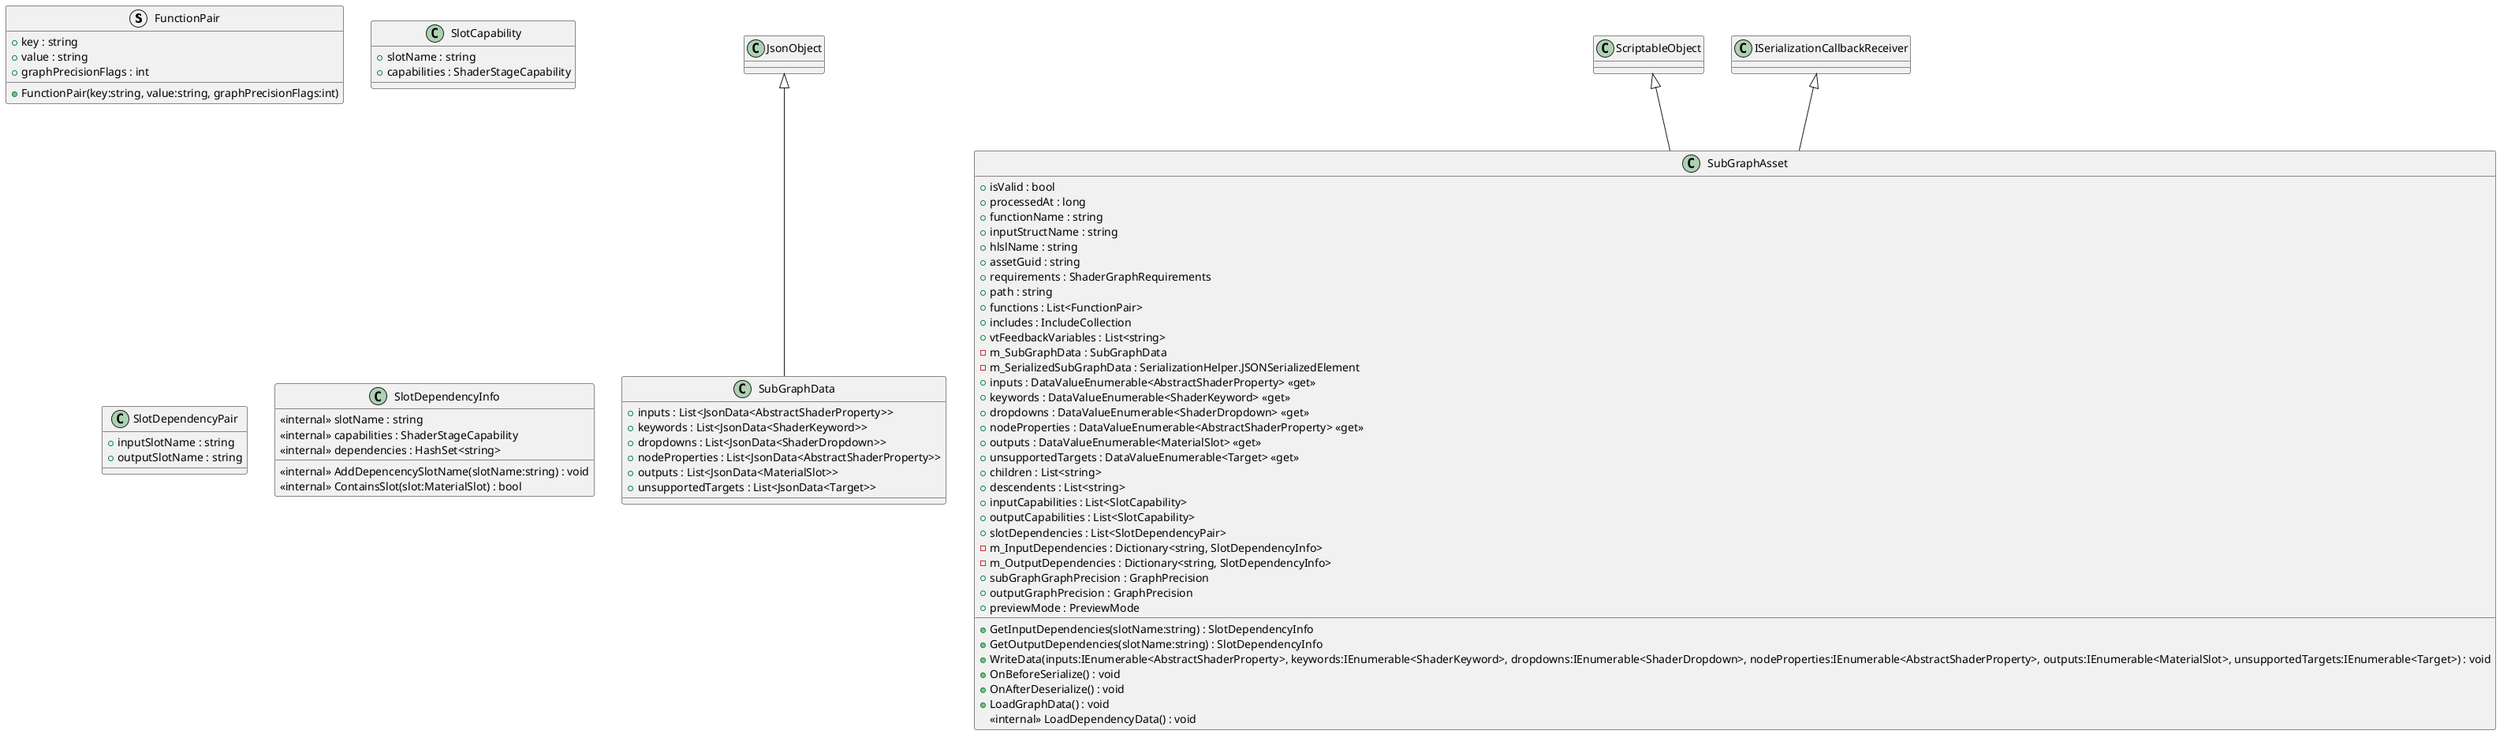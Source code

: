 @startuml
struct FunctionPair {
    + key : string
    + value : string
    + graphPrecisionFlags : int
    + FunctionPair(key:string, value:string, graphPrecisionFlags:int)
}
class SlotCapability {
    + slotName : string
    + capabilities : ShaderStageCapability
}
class SlotDependencyPair {
    + inputSlotName : string
    + outputSlotName : string
}
class SlotDependencyInfo {
    <<internal>> slotName : string
    <<internal>> capabilities : ShaderStageCapability
    <<internal>> dependencies : HashSet<string>
    <<internal>> AddDepencencySlotName(slotName:string) : void
    <<internal>> ContainsSlot(slot:MaterialSlot) : bool
}
class SubGraphData {
    + inputs : List<JsonData<AbstractShaderProperty>>
    + keywords : List<JsonData<ShaderKeyword>>
    + dropdowns : List<JsonData<ShaderDropdown>>
    + nodeProperties : List<JsonData<AbstractShaderProperty>>
    + outputs : List<JsonData<MaterialSlot>>
    + unsupportedTargets : List<JsonData<Target>>
}
class SubGraphAsset {
    + isValid : bool
    + processedAt : long
    + functionName : string
    + inputStructName : string
    + hlslName : string
    + assetGuid : string
    + requirements : ShaderGraphRequirements
    + path : string
    + functions : List<FunctionPair>
    + includes : IncludeCollection
    + vtFeedbackVariables : List<string>
    - m_SubGraphData : SubGraphData
    - m_SerializedSubGraphData : SerializationHelper.JSONSerializedElement
    + inputs : DataValueEnumerable<AbstractShaderProperty> <<get>>
    + keywords : DataValueEnumerable<ShaderKeyword> <<get>>
    + dropdowns : DataValueEnumerable<ShaderDropdown> <<get>>
    + nodeProperties : DataValueEnumerable<AbstractShaderProperty> <<get>>
    + outputs : DataValueEnumerable<MaterialSlot> <<get>>
    + unsupportedTargets : DataValueEnumerable<Target> <<get>>
    + children : List<string>
    + descendents : List<string>
    + inputCapabilities : List<SlotCapability>
    + outputCapabilities : List<SlotCapability>
    + slotDependencies : List<SlotDependencyPair>
    - m_InputDependencies : Dictionary<string, SlotDependencyInfo>
    - m_OutputDependencies : Dictionary<string, SlotDependencyInfo>
    + GetInputDependencies(slotName:string) : SlotDependencyInfo
    + GetOutputDependencies(slotName:string) : SlotDependencyInfo
    + subGraphGraphPrecision : GraphPrecision
    + outputGraphPrecision : GraphPrecision
    + previewMode : PreviewMode
    + WriteData(inputs:IEnumerable<AbstractShaderProperty>, keywords:IEnumerable<ShaderKeyword>, dropdowns:IEnumerable<ShaderDropdown>, nodeProperties:IEnumerable<AbstractShaderProperty>, outputs:IEnumerable<MaterialSlot>, unsupportedTargets:IEnumerable<Target>) : void
    + OnBeforeSerialize() : void
    + OnAfterDeserialize() : void
    + LoadGraphData() : void
    <<internal>> LoadDependencyData() : void
}
JsonObject <|-- SubGraphData
ScriptableObject <|-- SubGraphAsset
ISerializationCallbackReceiver <|-- SubGraphAsset
@enduml
